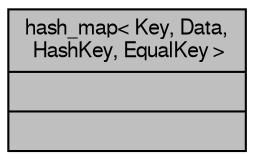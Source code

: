 digraph "hash_map&lt; Key, Data, HashKey, EqualKey &gt;"
{
  edge [fontname="FreeSans",fontsize="10",labelfontname="FreeSans",labelfontsize="10"];
  node [fontname="FreeSans",fontsize="10",shape=record];
  Node1 [label="{hash_map\< Key, Data,\l HashKey, EqualKey \>\n||}",height=0.2,width=0.4,color="black", fillcolor="grey75", style="filled" fontcolor="black"];
}
